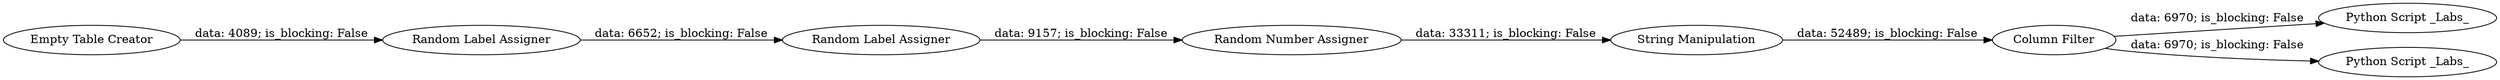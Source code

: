 digraph {
	"4905125842954608843_4" [label="Random Label Assigner"]
	"4905125842954608843_1" [label="Random Label Assigner"]
	"4905125842954608843_7" [label="Column Filter"]
	"4905125842954608843_9" [label="Python Script _Labs_"]
	"4905125842954608843_2" [label="Random Number Assigner"]
	"4905125842954608843_5" [label="String Manipulation"]
	"4905125842954608843_8" [label="Python Script _Labs_"]
	"4905125842954608843_3" [label="Empty Table Creator"]
	"4905125842954608843_1" -> "4905125842954608843_4" [label="data: 6652; is_blocking: False"]
	"4905125842954608843_7" -> "4905125842954608843_9" [label="data: 6970; is_blocking: False"]
	"4905125842954608843_7" -> "4905125842954608843_8" [label="data: 6970; is_blocking: False"]
	"4905125842954608843_5" -> "4905125842954608843_7" [label="data: 52489; is_blocking: False"]
	"4905125842954608843_4" -> "4905125842954608843_2" [label="data: 9157; is_blocking: False"]
	"4905125842954608843_2" -> "4905125842954608843_5" [label="data: 33311; is_blocking: False"]
	"4905125842954608843_3" -> "4905125842954608843_1" [label="data: 4089; is_blocking: False"]
	rankdir=LR
}
